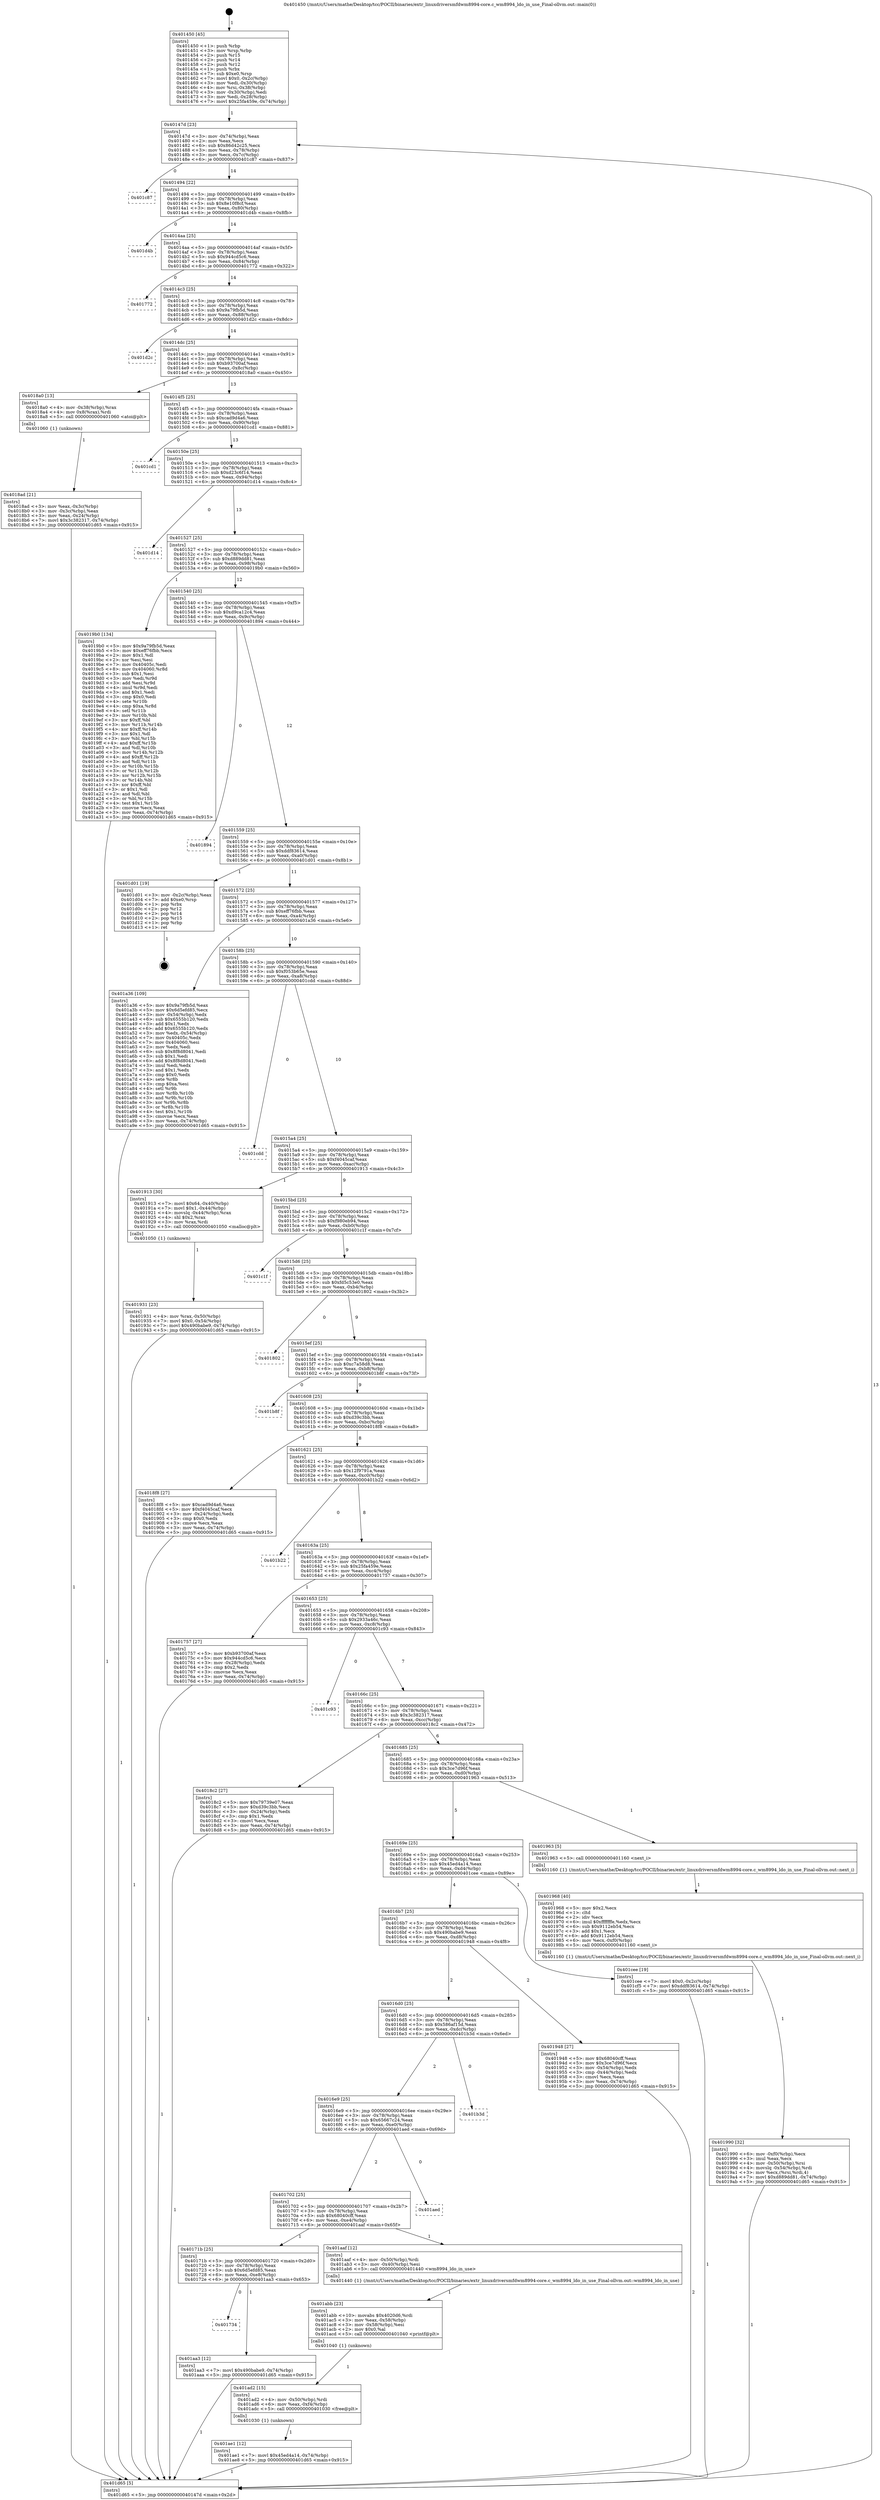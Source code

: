 digraph "0x401450" {
  label = "0x401450 (/mnt/c/Users/mathe/Desktop/tcc/POCII/binaries/extr_linuxdriversmfdwm8994-core.c_wm8994_ldo_in_use_Final-ollvm.out::main(0))"
  labelloc = "t"
  node[shape=record]

  Entry [label="",width=0.3,height=0.3,shape=circle,fillcolor=black,style=filled]
  "0x40147d" [label="{
     0x40147d [23]\l
     | [instrs]\l
     &nbsp;&nbsp;0x40147d \<+3\>: mov -0x74(%rbp),%eax\l
     &nbsp;&nbsp;0x401480 \<+2\>: mov %eax,%ecx\l
     &nbsp;&nbsp;0x401482 \<+6\>: sub $0x86d42c25,%ecx\l
     &nbsp;&nbsp;0x401488 \<+3\>: mov %eax,-0x78(%rbp)\l
     &nbsp;&nbsp;0x40148b \<+3\>: mov %ecx,-0x7c(%rbp)\l
     &nbsp;&nbsp;0x40148e \<+6\>: je 0000000000401c87 \<main+0x837\>\l
  }"]
  "0x401c87" [label="{
     0x401c87\l
  }", style=dashed]
  "0x401494" [label="{
     0x401494 [22]\l
     | [instrs]\l
     &nbsp;&nbsp;0x401494 \<+5\>: jmp 0000000000401499 \<main+0x49\>\l
     &nbsp;&nbsp;0x401499 \<+3\>: mov -0x78(%rbp),%eax\l
     &nbsp;&nbsp;0x40149c \<+5\>: sub $0x8e10f8cf,%eax\l
     &nbsp;&nbsp;0x4014a1 \<+3\>: mov %eax,-0x80(%rbp)\l
     &nbsp;&nbsp;0x4014a4 \<+6\>: je 0000000000401d4b \<main+0x8fb\>\l
  }"]
  Exit [label="",width=0.3,height=0.3,shape=circle,fillcolor=black,style=filled,peripheries=2]
  "0x401d4b" [label="{
     0x401d4b\l
  }", style=dashed]
  "0x4014aa" [label="{
     0x4014aa [25]\l
     | [instrs]\l
     &nbsp;&nbsp;0x4014aa \<+5\>: jmp 00000000004014af \<main+0x5f\>\l
     &nbsp;&nbsp;0x4014af \<+3\>: mov -0x78(%rbp),%eax\l
     &nbsp;&nbsp;0x4014b2 \<+5\>: sub $0x944cd5c6,%eax\l
     &nbsp;&nbsp;0x4014b7 \<+6\>: mov %eax,-0x84(%rbp)\l
     &nbsp;&nbsp;0x4014bd \<+6\>: je 0000000000401772 \<main+0x322\>\l
  }"]
  "0x401ae1" [label="{
     0x401ae1 [12]\l
     | [instrs]\l
     &nbsp;&nbsp;0x401ae1 \<+7\>: movl $0x45ed4a14,-0x74(%rbp)\l
     &nbsp;&nbsp;0x401ae8 \<+5\>: jmp 0000000000401d65 \<main+0x915\>\l
  }"]
  "0x401772" [label="{
     0x401772\l
  }", style=dashed]
  "0x4014c3" [label="{
     0x4014c3 [25]\l
     | [instrs]\l
     &nbsp;&nbsp;0x4014c3 \<+5\>: jmp 00000000004014c8 \<main+0x78\>\l
     &nbsp;&nbsp;0x4014c8 \<+3\>: mov -0x78(%rbp),%eax\l
     &nbsp;&nbsp;0x4014cb \<+5\>: sub $0x9a79fb5d,%eax\l
     &nbsp;&nbsp;0x4014d0 \<+6\>: mov %eax,-0x88(%rbp)\l
     &nbsp;&nbsp;0x4014d6 \<+6\>: je 0000000000401d2c \<main+0x8dc\>\l
  }"]
  "0x401ad2" [label="{
     0x401ad2 [15]\l
     | [instrs]\l
     &nbsp;&nbsp;0x401ad2 \<+4\>: mov -0x50(%rbp),%rdi\l
     &nbsp;&nbsp;0x401ad6 \<+6\>: mov %eax,-0xf4(%rbp)\l
     &nbsp;&nbsp;0x401adc \<+5\>: call 0000000000401030 \<free@plt\>\l
     | [calls]\l
     &nbsp;&nbsp;0x401030 \{1\} (unknown)\l
  }"]
  "0x401d2c" [label="{
     0x401d2c\l
  }", style=dashed]
  "0x4014dc" [label="{
     0x4014dc [25]\l
     | [instrs]\l
     &nbsp;&nbsp;0x4014dc \<+5\>: jmp 00000000004014e1 \<main+0x91\>\l
     &nbsp;&nbsp;0x4014e1 \<+3\>: mov -0x78(%rbp),%eax\l
     &nbsp;&nbsp;0x4014e4 \<+5\>: sub $0xb93700af,%eax\l
     &nbsp;&nbsp;0x4014e9 \<+6\>: mov %eax,-0x8c(%rbp)\l
     &nbsp;&nbsp;0x4014ef \<+6\>: je 00000000004018a0 \<main+0x450\>\l
  }"]
  "0x401abb" [label="{
     0x401abb [23]\l
     | [instrs]\l
     &nbsp;&nbsp;0x401abb \<+10\>: movabs $0x4020d6,%rdi\l
     &nbsp;&nbsp;0x401ac5 \<+3\>: mov %eax,-0x58(%rbp)\l
     &nbsp;&nbsp;0x401ac8 \<+3\>: mov -0x58(%rbp),%esi\l
     &nbsp;&nbsp;0x401acb \<+2\>: mov $0x0,%al\l
     &nbsp;&nbsp;0x401acd \<+5\>: call 0000000000401040 \<printf@plt\>\l
     | [calls]\l
     &nbsp;&nbsp;0x401040 \{1\} (unknown)\l
  }"]
  "0x4018a0" [label="{
     0x4018a0 [13]\l
     | [instrs]\l
     &nbsp;&nbsp;0x4018a0 \<+4\>: mov -0x38(%rbp),%rax\l
     &nbsp;&nbsp;0x4018a4 \<+4\>: mov 0x8(%rax),%rdi\l
     &nbsp;&nbsp;0x4018a8 \<+5\>: call 0000000000401060 \<atoi@plt\>\l
     | [calls]\l
     &nbsp;&nbsp;0x401060 \{1\} (unknown)\l
  }"]
  "0x4014f5" [label="{
     0x4014f5 [25]\l
     | [instrs]\l
     &nbsp;&nbsp;0x4014f5 \<+5\>: jmp 00000000004014fa \<main+0xaa\>\l
     &nbsp;&nbsp;0x4014fa \<+3\>: mov -0x78(%rbp),%eax\l
     &nbsp;&nbsp;0x4014fd \<+5\>: sub $0xcad9d4a6,%eax\l
     &nbsp;&nbsp;0x401502 \<+6\>: mov %eax,-0x90(%rbp)\l
     &nbsp;&nbsp;0x401508 \<+6\>: je 0000000000401cd1 \<main+0x881\>\l
  }"]
  "0x401734" [label="{
     0x401734\l
  }", style=dashed]
  "0x401cd1" [label="{
     0x401cd1\l
  }", style=dashed]
  "0x40150e" [label="{
     0x40150e [25]\l
     | [instrs]\l
     &nbsp;&nbsp;0x40150e \<+5\>: jmp 0000000000401513 \<main+0xc3\>\l
     &nbsp;&nbsp;0x401513 \<+3\>: mov -0x78(%rbp),%eax\l
     &nbsp;&nbsp;0x401516 \<+5\>: sub $0xd23c6f14,%eax\l
     &nbsp;&nbsp;0x40151b \<+6\>: mov %eax,-0x94(%rbp)\l
     &nbsp;&nbsp;0x401521 \<+6\>: je 0000000000401d14 \<main+0x8c4\>\l
  }"]
  "0x401aa3" [label="{
     0x401aa3 [12]\l
     | [instrs]\l
     &nbsp;&nbsp;0x401aa3 \<+7\>: movl $0x490babe9,-0x74(%rbp)\l
     &nbsp;&nbsp;0x401aaa \<+5\>: jmp 0000000000401d65 \<main+0x915\>\l
  }"]
  "0x401d14" [label="{
     0x401d14\l
  }", style=dashed]
  "0x401527" [label="{
     0x401527 [25]\l
     | [instrs]\l
     &nbsp;&nbsp;0x401527 \<+5\>: jmp 000000000040152c \<main+0xdc\>\l
     &nbsp;&nbsp;0x40152c \<+3\>: mov -0x78(%rbp),%eax\l
     &nbsp;&nbsp;0x40152f \<+5\>: sub $0xd889dd81,%eax\l
     &nbsp;&nbsp;0x401534 \<+6\>: mov %eax,-0x98(%rbp)\l
     &nbsp;&nbsp;0x40153a \<+6\>: je 00000000004019b0 \<main+0x560\>\l
  }"]
  "0x40171b" [label="{
     0x40171b [25]\l
     | [instrs]\l
     &nbsp;&nbsp;0x40171b \<+5\>: jmp 0000000000401720 \<main+0x2d0\>\l
     &nbsp;&nbsp;0x401720 \<+3\>: mov -0x78(%rbp),%eax\l
     &nbsp;&nbsp;0x401723 \<+5\>: sub $0x6d5efd85,%eax\l
     &nbsp;&nbsp;0x401728 \<+6\>: mov %eax,-0xe8(%rbp)\l
     &nbsp;&nbsp;0x40172e \<+6\>: je 0000000000401aa3 \<main+0x653\>\l
  }"]
  "0x4019b0" [label="{
     0x4019b0 [134]\l
     | [instrs]\l
     &nbsp;&nbsp;0x4019b0 \<+5\>: mov $0x9a79fb5d,%eax\l
     &nbsp;&nbsp;0x4019b5 \<+5\>: mov $0xeff76fbb,%ecx\l
     &nbsp;&nbsp;0x4019ba \<+2\>: mov $0x1,%dl\l
     &nbsp;&nbsp;0x4019bc \<+2\>: xor %esi,%esi\l
     &nbsp;&nbsp;0x4019be \<+7\>: mov 0x40405c,%edi\l
     &nbsp;&nbsp;0x4019c5 \<+8\>: mov 0x404060,%r8d\l
     &nbsp;&nbsp;0x4019cd \<+3\>: sub $0x1,%esi\l
     &nbsp;&nbsp;0x4019d0 \<+3\>: mov %edi,%r9d\l
     &nbsp;&nbsp;0x4019d3 \<+3\>: add %esi,%r9d\l
     &nbsp;&nbsp;0x4019d6 \<+4\>: imul %r9d,%edi\l
     &nbsp;&nbsp;0x4019da \<+3\>: and $0x1,%edi\l
     &nbsp;&nbsp;0x4019dd \<+3\>: cmp $0x0,%edi\l
     &nbsp;&nbsp;0x4019e0 \<+4\>: sete %r10b\l
     &nbsp;&nbsp;0x4019e4 \<+4\>: cmp $0xa,%r8d\l
     &nbsp;&nbsp;0x4019e8 \<+4\>: setl %r11b\l
     &nbsp;&nbsp;0x4019ec \<+3\>: mov %r10b,%bl\l
     &nbsp;&nbsp;0x4019ef \<+3\>: xor $0xff,%bl\l
     &nbsp;&nbsp;0x4019f2 \<+3\>: mov %r11b,%r14b\l
     &nbsp;&nbsp;0x4019f5 \<+4\>: xor $0xff,%r14b\l
     &nbsp;&nbsp;0x4019f9 \<+3\>: xor $0x1,%dl\l
     &nbsp;&nbsp;0x4019fc \<+3\>: mov %bl,%r15b\l
     &nbsp;&nbsp;0x4019ff \<+4\>: and $0xff,%r15b\l
     &nbsp;&nbsp;0x401a03 \<+3\>: and %dl,%r10b\l
     &nbsp;&nbsp;0x401a06 \<+3\>: mov %r14b,%r12b\l
     &nbsp;&nbsp;0x401a09 \<+4\>: and $0xff,%r12b\l
     &nbsp;&nbsp;0x401a0d \<+3\>: and %dl,%r11b\l
     &nbsp;&nbsp;0x401a10 \<+3\>: or %r10b,%r15b\l
     &nbsp;&nbsp;0x401a13 \<+3\>: or %r11b,%r12b\l
     &nbsp;&nbsp;0x401a16 \<+3\>: xor %r12b,%r15b\l
     &nbsp;&nbsp;0x401a19 \<+3\>: or %r14b,%bl\l
     &nbsp;&nbsp;0x401a1c \<+3\>: xor $0xff,%bl\l
     &nbsp;&nbsp;0x401a1f \<+3\>: or $0x1,%dl\l
     &nbsp;&nbsp;0x401a22 \<+2\>: and %dl,%bl\l
     &nbsp;&nbsp;0x401a24 \<+3\>: or %bl,%r15b\l
     &nbsp;&nbsp;0x401a27 \<+4\>: test $0x1,%r15b\l
     &nbsp;&nbsp;0x401a2b \<+3\>: cmovne %ecx,%eax\l
     &nbsp;&nbsp;0x401a2e \<+3\>: mov %eax,-0x74(%rbp)\l
     &nbsp;&nbsp;0x401a31 \<+5\>: jmp 0000000000401d65 \<main+0x915\>\l
  }"]
  "0x401540" [label="{
     0x401540 [25]\l
     | [instrs]\l
     &nbsp;&nbsp;0x401540 \<+5\>: jmp 0000000000401545 \<main+0xf5\>\l
     &nbsp;&nbsp;0x401545 \<+3\>: mov -0x78(%rbp),%eax\l
     &nbsp;&nbsp;0x401548 \<+5\>: sub $0xd9ca12c4,%eax\l
     &nbsp;&nbsp;0x40154d \<+6\>: mov %eax,-0x9c(%rbp)\l
     &nbsp;&nbsp;0x401553 \<+6\>: je 0000000000401894 \<main+0x444\>\l
  }"]
  "0x401aaf" [label="{
     0x401aaf [12]\l
     | [instrs]\l
     &nbsp;&nbsp;0x401aaf \<+4\>: mov -0x50(%rbp),%rdi\l
     &nbsp;&nbsp;0x401ab3 \<+3\>: mov -0x40(%rbp),%esi\l
     &nbsp;&nbsp;0x401ab6 \<+5\>: call 0000000000401440 \<wm8994_ldo_in_use\>\l
     | [calls]\l
     &nbsp;&nbsp;0x401440 \{1\} (/mnt/c/Users/mathe/Desktop/tcc/POCII/binaries/extr_linuxdriversmfdwm8994-core.c_wm8994_ldo_in_use_Final-ollvm.out::wm8994_ldo_in_use)\l
  }"]
  "0x401894" [label="{
     0x401894\l
  }", style=dashed]
  "0x401559" [label="{
     0x401559 [25]\l
     | [instrs]\l
     &nbsp;&nbsp;0x401559 \<+5\>: jmp 000000000040155e \<main+0x10e\>\l
     &nbsp;&nbsp;0x40155e \<+3\>: mov -0x78(%rbp),%eax\l
     &nbsp;&nbsp;0x401561 \<+5\>: sub $0xddf83614,%eax\l
     &nbsp;&nbsp;0x401566 \<+6\>: mov %eax,-0xa0(%rbp)\l
     &nbsp;&nbsp;0x40156c \<+6\>: je 0000000000401d01 \<main+0x8b1\>\l
  }"]
  "0x401702" [label="{
     0x401702 [25]\l
     | [instrs]\l
     &nbsp;&nbsp;0x401702 \<+5\>: jmp 0000000000401707 \<main+0x2b7\>\l
     &nbsp;&nbsp;0x401707 \<+3\>: mov -0x78(%rbp),%eax\l
     &nbsp;&nbsp;0x40170a \<+5\>: sub $0x68040cff,%eax\l
     &nbsp;&nbsp;0x40170f \<+6\>: mov %eax,-0xe4(%rbp)\l
     &nbsp;&nbsp;0x401715 \<+6\>: je 0000000000401aaf \<main+0x65f\>\l
  }"]
  "0x401d01" [label="{
     0x401d01 [19]\l
     | [instrs]\l
     &nbsp;&nbsp;0x401d01 \<+3\>: mov -0x2c(%rbp),%eax\l
     &nbsp;&nbsp;0x401d04 \<+7\>: add $0xe0,%rsp\l
     &nbsp;&nbsp;0x401d0b \<+1\>: pop %rbx\l
     &nbsp;&nbsp;0x401d0c \<+2\>: pop %r12\l
     &nbsp;&nbsp;0x401d0e \<+2\>: pop %r14\l
     &nbsp;&nbsp;0x401d10 \<+2\>: pop %r15\l
     &nbsp;&nbsp;0x401d12 \<+1\>: pop %rbp\l
     &nbsp;&nbsp;0x401d13 \<+1\>: ret\l
  }"]
  "0x401572" [label="{
     0x401572 [25]\l
     | [instrs]\l
     &nbsp;&nbsp;0x401572 \<+5\>: jmp 0000000000401577 \<main+0x127\>\l
     &nbsp;&nbsp;0x401577 \<+3\>: mov -0x78(%rbp),%eax\l
     &nbsp;&nbsp;0x40157a \<+5\>: sub $0xeff76fbb,%eax\l
     &nbsp;&nbsp;0x40157f \<+6\>: mov %eax,-0xa4(%rbp)\l
     &nbsp;&nbsp;0x401585 \<+6\>: je 0000000000401a36 \<main+0x5e6\>\l
  }"]
  "0x401aed" [label="{
     0x401aed\l
  }", style=dashed]
  "0x401a36" [label="{
     0x401a36 [109]\l
     | [instrs]\l
     &nbsp;&nbsp;0x401a36 \<+5\>: mov $0x9a79fb5d,%eax\l
     &nbsp;&nbsp;0x401a3b \<+5\>: mov $0x6d5efd85,%ecx\l
     &nbsp;&nbsp;0x401a40 \<+3\>: mov -0x54(%rbp),%edx\l
     &nbsp;&nbsp;0x401a43 \<+6\>: sub $0x6555b120,%edx\l
     &nbsp;&nbsp;0x401a49 \<+3\>: add $0x1,%edx\l
     &nbsp;&nbsp;0x401a4c \<+6\>: add $0x6555b120,%edx\l
     &nbsp;&nbsp;0x401a52 \<+3\>: mov %edx,-0x54(%rbp)\l
     &nbsp;&nbsp;0x401a55 \<+7\>: mov 0x40405c,%edx\l
     &nbsp;&nbsp;0x401a5c \<+7\>: mov 0x404060,%esi\l
     &nbsp;&nbsp;0x401a63 \<+2\>: mov %edx,%edi\l
     &nbsp;&nbsp;0x401a65 \<+6\>: sub $0x8f8d8041,%edi\l
     &nbsp;&nbsp;0x401a6b \<+3\>: sub $0x1,%edi\l
     &nbsp;&nbsp;0x401a6e \<+6\>: add $0x8f8d8041,%edi\l
     &nbsp;&nbsp;0x401a74 \<+3\>: imul %edi,%edx\l
     &nbsp;&nbsp;0x401a77 \<+3\>: and $0x1,%edx\l
     &nbsp;&nbsp;0x401a7a \<+3\>: cmp $0x0,%edx\l
     &nbsp;&nbsp;0x401a7d \<+4\>: sete %r8b\l
     &nbsp;&nbsp;0x401a81 \<+3\>: cmp $0xa,%esi\l
     &nbsp;&nbsp;0x401a84 \<+4\>: setl %r9b\l
     &nbsp;&nbsp;0x401a88 \<+3\>: mov %r8b,%r10b\l
     &nbsp;&nbsp;0x401a8b \<+3\>: and %r9b,%r10b\l
     &nbsp;&nbsp;0x401a8e \<+3\>: xor %r9b,%r8b\l
     &nbsp;&nbsp;0x401a91 \<+3\>: or %r8b,%r10b\l
     &nbsp;&nbsp;0x401a94 \<+4\>: test $0x1,%r10b\l
     &nbsp;&nbsp;0x401a98 \<+3\>: cmovne %ecx,%eax\l
     &nbsp;&nbsp;0x401a9b \<+3\>: mov %eax,-0x74(%rbp)\l
     &nbsp;&nbsp;0x401a9e \<+5\>: jmp 0000000000401d65 \<main+0x915\>\l
  }"]
  "0x40158b" [label="{
     0x40158b [25]\l
     | [instrs]\l
     &nbsp;&nbsp;0x40158b \<+5\>: jmp 0000000000401590 \<main+0x140\>\l
     &nbsp;&nbsp;0x401590 \<+3\>: mov -0x78(%rbp),%eax\l
     &nbsp;&nbsp;0x401593 \<+5\>: sub $0xf053b65e,%eax\l
     &nbsp;&nbsp;0x401598 \<+6\>: mov %eax,-0xa8(%rbp)\l
     &nbsp;&nbsp;0x40159e \<+6\>: je 0000000000401cdd \<main+0x88d\>\l
  }"]
  "0x4016e9" [label="{
     0x4016e9 [25]\l
     | [instrs]\l
     &nbsp;&nbsp;0x4016e9 \<+5\>: jmp 00000000004016ee \<main+0x29e\>\l
     &nbsp;&nbsp;0x4016ee \<+3\>: mov -0x78(%rbp),%eax\l
     &nbsp;&nbsp;0x4016f1 \<+5\>: sub $0x65667c24,%eax\l
     &nbsp;&nbsp;0x4016f6 \<+6\>: mov %eax,-0xe0(%rbp)\l
     &nbsp;&nbsp;0x4016fc \<+6\>: je 0000000000401aed \<main+0x69d\>\l
  }"]
  "0x401cdd" [label="{
     0x401cdd\l
  }", style=dashed]
  "0x4015a4" [label="{
     0x4015a4 [25]\l
     | [instrs]\l
     &nbsp;&nbsp;0x4015a4 \<+5\>: jmp 00000000004015a9 \<main+0x159\>\l
     &nbsp;&nbsp;0x4015a9 \<+3\>: mov -0x78(%rbp),%eax\l
     &nbsp;&nbsp;0x4015ac \<+5\>: sub $0xf4045caf,%eax\l
     &nbsp;&nbsp;0x4015b1 \<+6\>: mov %eax,-0xac(%rbp)\l
     &nbsp;&nbsp;0x4015b7 \<+6\>: je 0000000000401913 \<main+0x4c3\>\l
  }"]
  "0x401b3d" [label="{
     0x401b3d\l
  }", style=dashed]
  "0x401913" [label="{
     0x401913 [30]\l
     | [instrs]\l
     &nbsp;&nbsp;0x401913 \<+7\>: movl $0x64,-0x40(%rbp)\l
     &nbsp;&nbsp;0x40191a \<+7\>: movl $0x1,-0x44(%rbp)\l
     &nbsp;&nbsp;0x401921 \<+4\>: movslq -0x44(%rbp),%rax\l
     &nbsp;&nbsp;0x401925 \<+4\>: shl $0x2,%rax\l
     &nbsp;&nbsp;0x401929 \<+3\>: mov %rax,%rdi\l
     &nbsp;&nbsp;0x40192c \<+5\>: call 0000000000401050 \<malloc@plt\>\l
     | [calls]\l
     &nbsp;&nbsp;0x401050 \{1\} (unknown)\l
  }"]
  "0x4015bd" [label="{
     0x4015bd [25]\l
     | [instrs]\l
     &nbsp;&nbsp;0x4015bd \<+5\>: jmp 00000000004015c2 \<main+0x172\>\l
     &nbsp;&nbsp;0x4015c2 \<+3\>: mov -0x78(%rbp),%eax\l
     &nbsp;&nbsp;0x4015c5 \<+5\>: sub $0xf980eb94,%eax\l
     &nbsp;&nbsp;0x4015ca \<+6\>: mov %eax,-0xb0(%rbp)\l
     &nbsp;&nbsp;0x4015d0 \<+6\>: je 0000000000401c1f \<main+0x7cf\>\l
  }"]
  "0x401990" [label="{
     0x401990 [32]\l
     | [instrs]\l
     &nbsp;&nbsp;0x401990 \<+6\>: mov -0xf0(%rbp),%ecx\l
     &nbsp;&nbsp;0x401996 \<+3\>: imul %eax,%ecx\l
     &nbsp;&nbsp;0x401999 \<+4\>: mov -0x50(%rbp),%rsi\l
     &nbsp;&nbsp;0x40199d \<+4\>: movslq -0x54(%rbp),%rdi\l
     &nbsp;&nbsp;0x4019a1 \<+3\>: mov %ecx,(%rsi,%rdi,4)\l
     &nbsp;&nbsp;0x4019a4 \<+7\>: movl $0xd889dd81,-0x74(%rbp)\l
     &nbsp;&nbsp;0x4019ab \<+5\>: jmp 0000000000401d65 \<main+0x915\>\l
  }"]
  "0x401c1f" [label="{
     0x401c1f\l
  }", style=dashed]
  "0x4015d6" [label="{
     0x4015d6 [25]\l
     | [instrs]\l
     &nbsp;&nbsp;0x4015d6 \<+5\>: jmp 00000000004015db \<main+0x18b\>\l
     &nbsp;&nbsp;0x4015db \<+3\>: mov -0x78(%rbp),%eax\l
     &nbsp;&nbsp;0x4015de \<+5\>: sub $0xfd5c53e0,%eax\l
     &nbsp;&nbsp;0x4015e3 \<+6\>: mov %eax,-0xb4(%rbp)\l
     &nbsp;&nbsp;0x4015e9 \<+6\>: je 0000000000401802 \<main+0x3b2\>\l
  }"]
  "0x401968" [label="{
     0x401968 [40]\l
     | [instrs]\l
     &nbsp;&nbsp;0x401968 \<+5\>: mov $0x2,%ecx\l
     &nbsp;&nbsp;0x40196d \<+1\>: cltd\l
     &nbsp;&nbsp;0x40196e \<+2\>: idiv %ecx\l
     &nbsp;&nbsp;0x401970 \<+6\>: imul $0xfffffffe,%edx,%ecx\l
     &nbsp;&nbsp;0x401976 \<+6\>: sub $0x9112eb54,%ecx\l
     &nbsp;&nbsp;0x40197c \<+3\>: add $0x1,%ecx\l
     &nbsp;&nbsp;0x40197f \<+6\>: add $0x9112eb54,%ecx\l
     &nbsp;&nbsp;0x401985 \<+6\>: mov %ecx,-0xf0(%rbp)\l
     &nbsp;&nbsp;0x40198b \<+5\>: call 0000000000401160 \<next_i\>\l
     | [calls]\l
     &nbsp;&nbsp;0x401160 \{1\} (/mnt/c/Users/mathe/Desktop/tcc/POCII/binaries/extr_linuxdriversmfdwm8994-core.c_wm8994_ldo_in_use_Final-ollvm.out::next_i)\l
  }"]
  "0x401802" [label="{
     0x401802\l
  }", style=dashed]
  "0x4015ef" [label="{
     0x4015ef [25]\l
     | [instrs]\l
     &nbsp;&nbsp;0x4015ef \<+5\>: jmp 00000000004015f4 \<main+0x1a4\>\l
     &nbsp;&nbsp;0x4015f4 \<+3\>: mov -0x78(%rbp),%eax\l
     &nbsp;&nbsp;0x4015f7 \<+5\>: sub $0xc7a58d8,%eax\l
     &nbsp;&nbsp;0x4015fc \<+6\>: mov %eax,-0xb8(%rbp)\l
     &nbsp;&nbsp;0x401602 \<+6\>: je 0000000000401b8f \<main+0x73f\>\l
  }"]
  "0x4016d0" [label="{
     0x4016d0 [25]\l
     | [instrs]\l
     &nbsp;&nbsp;0x4016d0 \<+5\>: jmp 00000000004016d5 \<main+0x285\>\l
     &nbsp;&nbsp;0x4016d5 \<+3\>: mov -0x78(%rbp),%eax\l
     &nbsp;&nbsp;0x4016d8 \<+5\>: sub $0x586af15d,%eax\l
     &nbsp;&nbsp;0x4016dd \<+6\>: mov %eax,-0xdc(%rbp)\l
     &nbsp;&nbsp;0x4016e3 \<+6\>: je 0000000000401b3d \<main+0x6ed\>\l
  }"]
  "0x401b8f" [label="{
     0x401b8f\l
  }", style=dashed]
  "0x401608" [label="{
     0x401608 [25]\l
     | [instrs]\l
     &nbsp;&nbsp;0x401608 \<+5\>: jmp 000000000040160d \<main+0x1bd\>\l
     &nbsp;&nbsp;0x40160d \<+3\>: mov -0x78(%rbp),%eax\l
     &nbsp;&nbsp;0x401610 \<+5\>: sub $0xd39c3bb,%eax\l
     &nbsp;&nbsp;0x401615 \<+6\>: mov %eax,-0xbc(%rbp)\l
     &nbsp;&nbsp;0x40161b \<+6\>: je 00000000004018f8 \<main+0x4a8\>\l
  }"]
  "0x401948" [label="{
     0x401948 [27]\l
     | [instrs]\l
     &nbsp;&nbsp;0x401948 \<+5\>: mov $0x68040cff,%eax\l
     &nbsp;&nbsp;0x40194d \<+5\>: mov $0x3ce7d96f,%ecx\l
     &nbsp;&nbsp;0x401952 \<+3\>: mov -0x54(%rbp),%edx\l
     &nbsp;&nbsp;0x401955 \<+3\>: cmp -0x44(%rbp),%edx\l
     &nbsp;&nbsp;0x401958 \<+3\>: cmovl %ecx,%eax\l
     &nbsp;&nbsp;0x40195b \<+3\>: mov %eax,-0x74(%rbp)\l
     &nbsp;&nbsp;0x40195e \<+5\>: jmp 0000000000401d65 \<main+0x915\>\l
  }"]
  "0x4018f8" [label="{
     0x4018f8 [27]\l
     | [instrs]\l
     &nbsp;&nbsp;0x4018f8 \<+5\>: mov $0xcad9d4a6,%eax\l
     &nbsp;&nbsp;0x4018fd \<+5\>: mov $0xf4045caf,%ecx\l
     &nbsp;&nbsp;0x401902 \<+3\>: mov -0x24(%rbp),%edx\l
     &nbsp;&nbsp;0x401905 \<+3\>: cmp $0x0,%edx\l
     &nbsp;&nbsp;0x401908 \<+3\>: cmove %ecx,%eax\l
     &nbsp;&nbsp;0x40190b \<+3\>: mov %eax,-0x74(%rbp)\l
     &nbsp;&nbsp;0x40190e \<+5\>: jmp 0000000000401d65 \<main+0x915\>\l
  }"]
  "0x401621" [label="{
     0x401621 [25]\l
     | [instrs]\l
     &nbsp;&nbsp;0x401621 \<+5\>: jmp 0000000000401626 \<main+0x1d6\>\l
     &nbsp;&nbsp;0x401626 \<+3\>: mov -0x78(%rbp),%eax\l
     &nbsp;&nbsp;0x401629 \<+5\>: sub $0x12f9791a,%eax\l
     &nbsp;&nbsp;0x40162e \<+6\>: mov %eax,-0xc0(%rbp)\l
     &nbsp;&nbsp;0x401634 \<+6\>: je 0000000000401b22 \<main+0x6d2\>\l
  }"]
  "0x4016b7" [label="{
     0x4016b7 [25]\l
     | [instrs]\l
     &nbsp;&nbsp;0x4016b7 \<+5\>: jmp 00000000004016bc \<main+0x26c\>\l
     &nbsp;&nbsp;0x4016bc \<+3\>: mov -0x78(%rbp),%eax\l
     &nbsp;&nbsp;0x4016bf \<+5\>: sub $0x490babe9,%eax\l
     &nbsp;&nbsp;0x4016c4 \<+6\>: mov %eax,-0xd8(%rbp)\l
     &nbsp;&nbsp;0x4016ca \<+6\>: je 0000000000401948 \<main+0x4f8\>\l
  }"]
  "0x401b22" [label="{
     0x401b22\l
  }", style=dashed]
  "0x40163a" [label="{
     0x40163a [25]\l
     | [instrs]\l
     &nbsp;&nbsp;0x40163a \<+5\>: jmp 000000000040163f \<main+0x1ef\>\l
     &nbsp;&nbsp;0x40163f \<+3\>: mov -0x78(%rbp),%eax\l
     &nbsp;&nbsp;0x401642 \<+5\>: sub $0x25fa459e,%eax\l
     &nbsp;&nbsp;0x401647 \<+6\>: mov %eax,-0xc4(%rbp)\l
     &nbsp;&nbsp;0x40164d \<+6\>: je 0000000000401757 \<main+0x307\>\l
  }"]
  "0x401cee" [label="{
     0x401cee [19]\l
     | [instrs]\l
     &nbsp;&nbsp;0x401cee \<+7\>: movl $0x0,-0x2c(%rbp)\l
     &nbsp;&nbsp;0x401cf5 \<+7\>: movl $0xddf83614,-0x74(%rbp)\l
     &nbsp;&nbsp;0x401cfc \<+5\>: jmp 0000000000401d65 \<main+0x915\>\l
  }"]
  "0x401757" [label="{
     0x401757 [27]\l
     | [instrs]\l
     &nbsp;&nbsp;0x401757 \<+5\>: mov $0xb93700af,%eax\l
     &nbsp;&nbsp;0x40175c \<+5\>: mov $0x944cd5c6,%ecx\l
     &nbsp;&nbsp;0x401761 \<+3\>: mov -0x28(%rbp),%edx\l
     &nbsp;&nbsp;0x401764 \<+3\>: cmp $0x2,%edx\l
     &nbsp;&nbsp;0x401767 \<+3\>: cmovne %ecx,%eax\l
     &nbsp;&nbsp;0x40176a \<+3\>: mov %eax,-0x74(%rbp)\l
     &nbsp;&nbsp;0x40176d \<+5\>: jmp 0000000000401d65 \<main+0x915\>\l
  }"]
  "0x401653" [label="{
     0x401653 [25]\l
     | [instrs]\l
     &nbsp;&nbsp;0x401653 \<+5\>: jmp 0000000000401658 \<main+0x208\>\l
     &nbsp;&nbsp;0x401658 \<+3\>: mov -0x78(%rbp),%eax\l
     &nbsp;&nbsp;0x40165b \<+5\>: sub $0x2933a46c,%eax\l
     &nbsp;&nbsp;0x401660 \<+6\>: mov %eax,-0xc8(%rbp)\l
     &nbsp;&nbsp;0x401666 \<+6\>: je 0000000000401c93 \<main+0x843\>\l
  }"]
  "0x401d65" [label="{
     0x401d65 [5]\l
     | [instrs]\l
     &nbsp;&nbsp;0x401d65 \<+5\>: jmp 000000000040147d \<main+0x2d\>\l
  }"]
  "0x401450" [label="{
     0x401450 [45]\l
     | [instrs]\l
     &nbsp;&nbsp;0x401450 \<+1\>: push %rbp\l
     &nbsp;&nbsp;0x401451 \<+3\>: mov %rsp,%rbp\l
     &nbsp;&nbsp;0x401454 \<+2\>: push %r15\l
     &nbsp;&nbsp;0x401456 \<+2\>: push %r14\l
     &nbsp;&nbsp;0x401458 \<+2\>: push %r12\l
     &nbsp;&nbsp;0x40145a \<+1\>: push %rbx\l
     &nbsp;&nbsp;0x40145b \<+7\>: sub $0xe0,%rsp\l
     &nbsp;&nbsp;0x401462 \<+7\>: movl $0x0,-0x2c(%rbp)\l
     &nbsp;&nbsp;0x401469 \<+3\>: mov %edi,-0x30(%rbp)\l
     &nbsp;&nbsp;0x40146c \<+4\>: mov %rsi,-0x38(%rbp)\l
     &nbsp;&nbsp;0x401470 \<+3\>: mov -0x30(%rbp),%edi\l
     &nbsp;&nbsp;0x401473 \<+3\>: mov %edi,-0x28(%rbp)\l
     &nbsp;&nbsp;0x401476 \<+7\>: movl $0x25fa459e,-0x74(%rbp)\l
  }"]
  "0x4018ad" [label="{
     0x4018ad [21]\l
     | [instrs]\l
     &nbsp;&nbsp;0x4018ad \<+3\>: mov %eax,-0x3c(%rbp)\l
     &nbsp;&nbsp;0x4018b0 \<+3\>: mov -0x3c(%rbp),%eax\l
     &nbsp;&nbsp;0x4018b3 \<+3\>: mov %eax,-0x24(%rbp)\l
     &nbsp;&nbsp;0x4018b6 \<+7\>: movl $0x3c382317,-0x74(%rbp)\l
     &nbsp;&nbsp;0x4018bd \<+5\>: jmp 0000000000401d65 \<main+0x915\>\l
  }"]
  "0x40169e" [label="{
     0x40169e [25]\l
     | [instrs]\l
     &nbsp;&nbsp;0x40169e \<+5\>: jmp 00000000004016a3 \<main+0x253\>\l
     &nbsp;&nbsp;0x4016a3 \<+3\>: mov -0x78(%rbp),%eax\l
     &nbsp;&nbsp;0x4016a6 \<+5\>: sub $0x45ed4a14,%eax\l
     &nbsp;&nbsp;0x4016ab \<+6\>: mov %eax,-0xd4(%rbp)\l
     &nbsp;&nbsp;0x4016b1 \<+6\>: je 0000000000401cee \<main+0x89e\>\l
  }"]
  "0x401c93" [label="{
     0x401c93\l
  }", style=dashed]
  "0x40166c" [label="{
     0x40166c [25]\l
     | [instrs]\l
     &nbsp;&nbsp;0x40166c \<+5\>: jmp 0000000000401671 \<main+0x221\>\l
     &nbsp;&nbsp;0x401671 \<+3\>: mov -0x78(%rbp),%eax\l
     &nbsp;&nbsp;0x401674 \<+5\>: sub $0x3c382317,%eax\l
     &nbsp;&nbsp;0x401679 \<+6\>: mov %eax,-0xcc(%rbp)\l
     &nbsp;&nbsp;0x40167f \<+6\>: je 00000000004018c2 \<main+0x472\>\l
  }"]
  "0x401963" [label="{
     0x401963 [5]\l
     | [instrs]\l
     &nbsp;&nbsp;0x401963 \<+5\>: call 0000000000401160 \<next_i\>\l
     | [calls]\l
     &nbsp;&nbsp;0x401160 \{1\} (/mnt/c/Users/mathe/Desktop/tcc/POCII/binaries/extr_linuxdriversmfdwm8994-core.c_wm8994_ldo_in_use_Final-ollvm.out::next_i)\l
  }"]
  "0x4018c2" [label="{
     0x4018c2 [27]\l
     | [instrs]\l
     &nbsp;&nbsp;0x4018c2 \<+5\>: mov $0x79739e07,%eax\l
     &nbsp;&nbsp;0x4018c7 \<+5\>: mov $0xd39c3bb,%ecx\l
     &nbsp;&nbsp;0x4018cc \<+3\>: mov -0x24(%rbp),%edx\l
     &nbsp;&nbsp;0x4018cf \<+3\>: cmp $0x1,%edx\l
     &nbsp;&nbsp;0x4018d2 \<+3\>: cmovl %ecx,%eax\l
     &nbsp;&nbsp;0x4018d5 \<+3\>: mov %eax,-0x74(%rbp)\l
     &nbsp;&nbsp;0x4018d8 \<+5\>: jmp 0000000000401d65 \<main+0x915\>\l
  }"]
  "0x401685" [label="{
     0x401685 [25]\l
     | [instrs]\l
     &nbsp;&nbsp;0x401685 \<+5\>: jmp 000000000040168a \<main+0x23a\>\l
     &nbsp;&nbsp;0x40168a \<+3\>: mov -0x78(%rbp),%eax\l
     &nbsp;&nbsp;0x40168d \<+5\>: sub $0x3ce7d96f,%eax\l
     &nbsp;&nbsp;0x401692 \<+6\>: mov %eax,-0xd0(%rbp)\l
     &nbsp;&nbsp;0x401698 \<+6\>: je 0000000000401963 \<main+0x513\>\l
  }"]
  "0x401931" [label="{
     0x401931 [23]\l
     | [instrs]\l
     &nbsp;&nbsp;0x401931 \<+4\>: mov %rax,-0x50(%rbp)\l
     &nbsp;&nbsp;0x401935 \<+7\>: movl $0x0,-0x54(%rbp)\l
     &nbsp;&nbsp;0x40193c \<+7\>: movl $0x490babe9,-0x74(%rbp)\l
     &nbsp;&nbsp;0x401943 \<+5\>: jmp 0000000000401d65 \<main+0x915\>\l
  }"]
  Entry -> "0x401450" [label=" 1"]
  "0x40147d" -> "0x401c87" [label=" 0"]
  "0x40147d" -> "0x401494" [label=" 14"]
  "0x401d01" -> Exit [label=" 1"]
  "0x401494" -> "0x401d4b" [label=" 0"]
  "0x401494" -> "0x4014aa" [label=" 14"]
  "0x401cee" -> "0x401d65" [label=" 1"]
  "0x4014aa" -> "0x401772" [label=" 0"]
  "0x4014aa" -> "0x4014c3" [label=" 14"]
  "0x401ae1" -> "0x401d65" [label=" 1"]
  "0x4014c3" -> "0x401d2c" [label=" 0"]
  "0x4014c3" -> "0x4014dc" [label=" 14"]
  "0x401ad2" -> "0x401ae1" [label=" 1"]
  "0x4014dc" -> "0x4018a0" [label=" 1"]
  "0x4014dc" -> "0x4014f5" [label=" 13"]
  "0x401abb" -> "0x401ad2" [label=" 1"]
  "0x4014f5" -> "0x401cd1" [label=" 0"]
  "0x4014f5" -> "0x40150e" [label=" 13"]
  "0x401aaf" -> "0x401abb" [label=" 1"]
  "0x40150e" -> "0x401d14" [label=" 0"]
  "0x40150e" -> "0x401527" [label=" 13"]
  "0x401aa3" -> "0x401d65" [label=" 1"]
  "0x401527" -> "0x4019b0" [label=" 1"]
  "0x401527" -> "0x401540" [label=" 12"]
  "0x40171b" -> "0x401aa3" [label=" 1"]
  "0x401540" -> "0x401894" [label=" 0"]
  "0x401540" -> "0x401559" [label=" 12"]
  "0x40171b" -> "0x401734" [label=" 0"]
  "0x401559" -> "0x401d01" [label=" 1"]
  "0x401559" -> "0x401572" [label=" 11"]
  "0x401702" -> "0x401aaf" [label=" 1"]
  "0x401572" -> "0x401a36" [label=" 1"]
  "0x401572" -> "0x40158b" [label=" 10"]
  "0x401702" -> "0x40171b" [label=" 1"]
  "0x40158b" -> "0x401cdd" [label=" 0"]
  "0x40158b" -> "0x4015a4" [label=" 10"]
  "0x4016e9" -> "0x401aed" [label=" 0"]
  "0x4015a4" -> "0x401913" [label=" 1"]
  "0x4015a4" -> "0x4015bd" [label=" 9"]
  "0x4016e9" -> "0x401702" [label=" 2"]
  "0x4015bd" -> "0x401c1f" [label=" 0"]
  "0x4015bd" -> "0x4015d6" [label=" 9"]
  "0x4016d0" -> "0x401b3d" [label=" 0"]
  "0x4015d6" -> "0x401802" [label=" 0"]
  "0x4015d6" -> "0x4015ef" [label=" 9"]
  "0x4016d0" -> "0x4016e9" [label=" 2"]
  "0x4015ef" -> "0x401b8f" [label=" 0"]
  "0x4015ef" -> "0x401608" [label=" 9"]
  "0x401a36" -> "0x401d65" [label=" 1"]
  "0x401608" -> "0x4018f8" [label=" 1"]
  "0x401608" -> "0x401621" [label=" 8"]
  "0x4019b0" -> "0x401d65" [label=" 1"]
  "0x401621" -> "0x401b22" [label=" 0"]
  "0x401621" -> "0x40163a" [label=" 8"]
  "0x401968" -> "0x401990" [label=" 1"]
  "0x40163a" -> "0x401757" [label=" 1"]
  "0x40163a" -> "0x401653" [label=" 7"]
  "0x401757" -> "0x401d65" [label=" 1"]
  "0x401450" -> "0x40147d" [label=" 1"]
  "0x401d65" -> "0x40147d" [label=" 13"]
  "0x4018a0" -> "0x4018ad" [label=" 1"]
  "0x4018ad" -> "0x401d65" [label=" 1"]
  "0x401963" -> "0x401968" [label=" 1"]
  "0x401653" -> "0x401c93" [label=" 0"]
  "0x401653" -> "0x40166c" [label=" 7"]
  "0x4016b7" -> "0x4016d0" [label=" 2"]
  "0x40166c" -> "0x4018c2" [label=" 1"]
  "0x40166c" -> "0x401685" [label=" 6"]
  "0x4018c2" -> "0x401d65" [label=" 1"]
  "0x4018f8" -> "0x401d65" [label=" 1"]
  "0x401913" -> "0x401931" [label=" 1"]
  "0x401931" -> "0x401d65" [label=" 1"]
  "0x4016b7" -> "0x401948" [label=" 2"]
  "0x401685" -> "0x401963" [label=" 1"]
  "0x401685" -> "0x40169e" [label=" 5"]
  "0x401948" -> "0x401d65" [label=" 2"]
  "0x40169e" -> "0x401cee" [label=" 1"]
  "0x40169e" -> "0x4016b7" [label=" 4"]
  "0x401990" -> "0x401d65" [label=" 1"]
}
